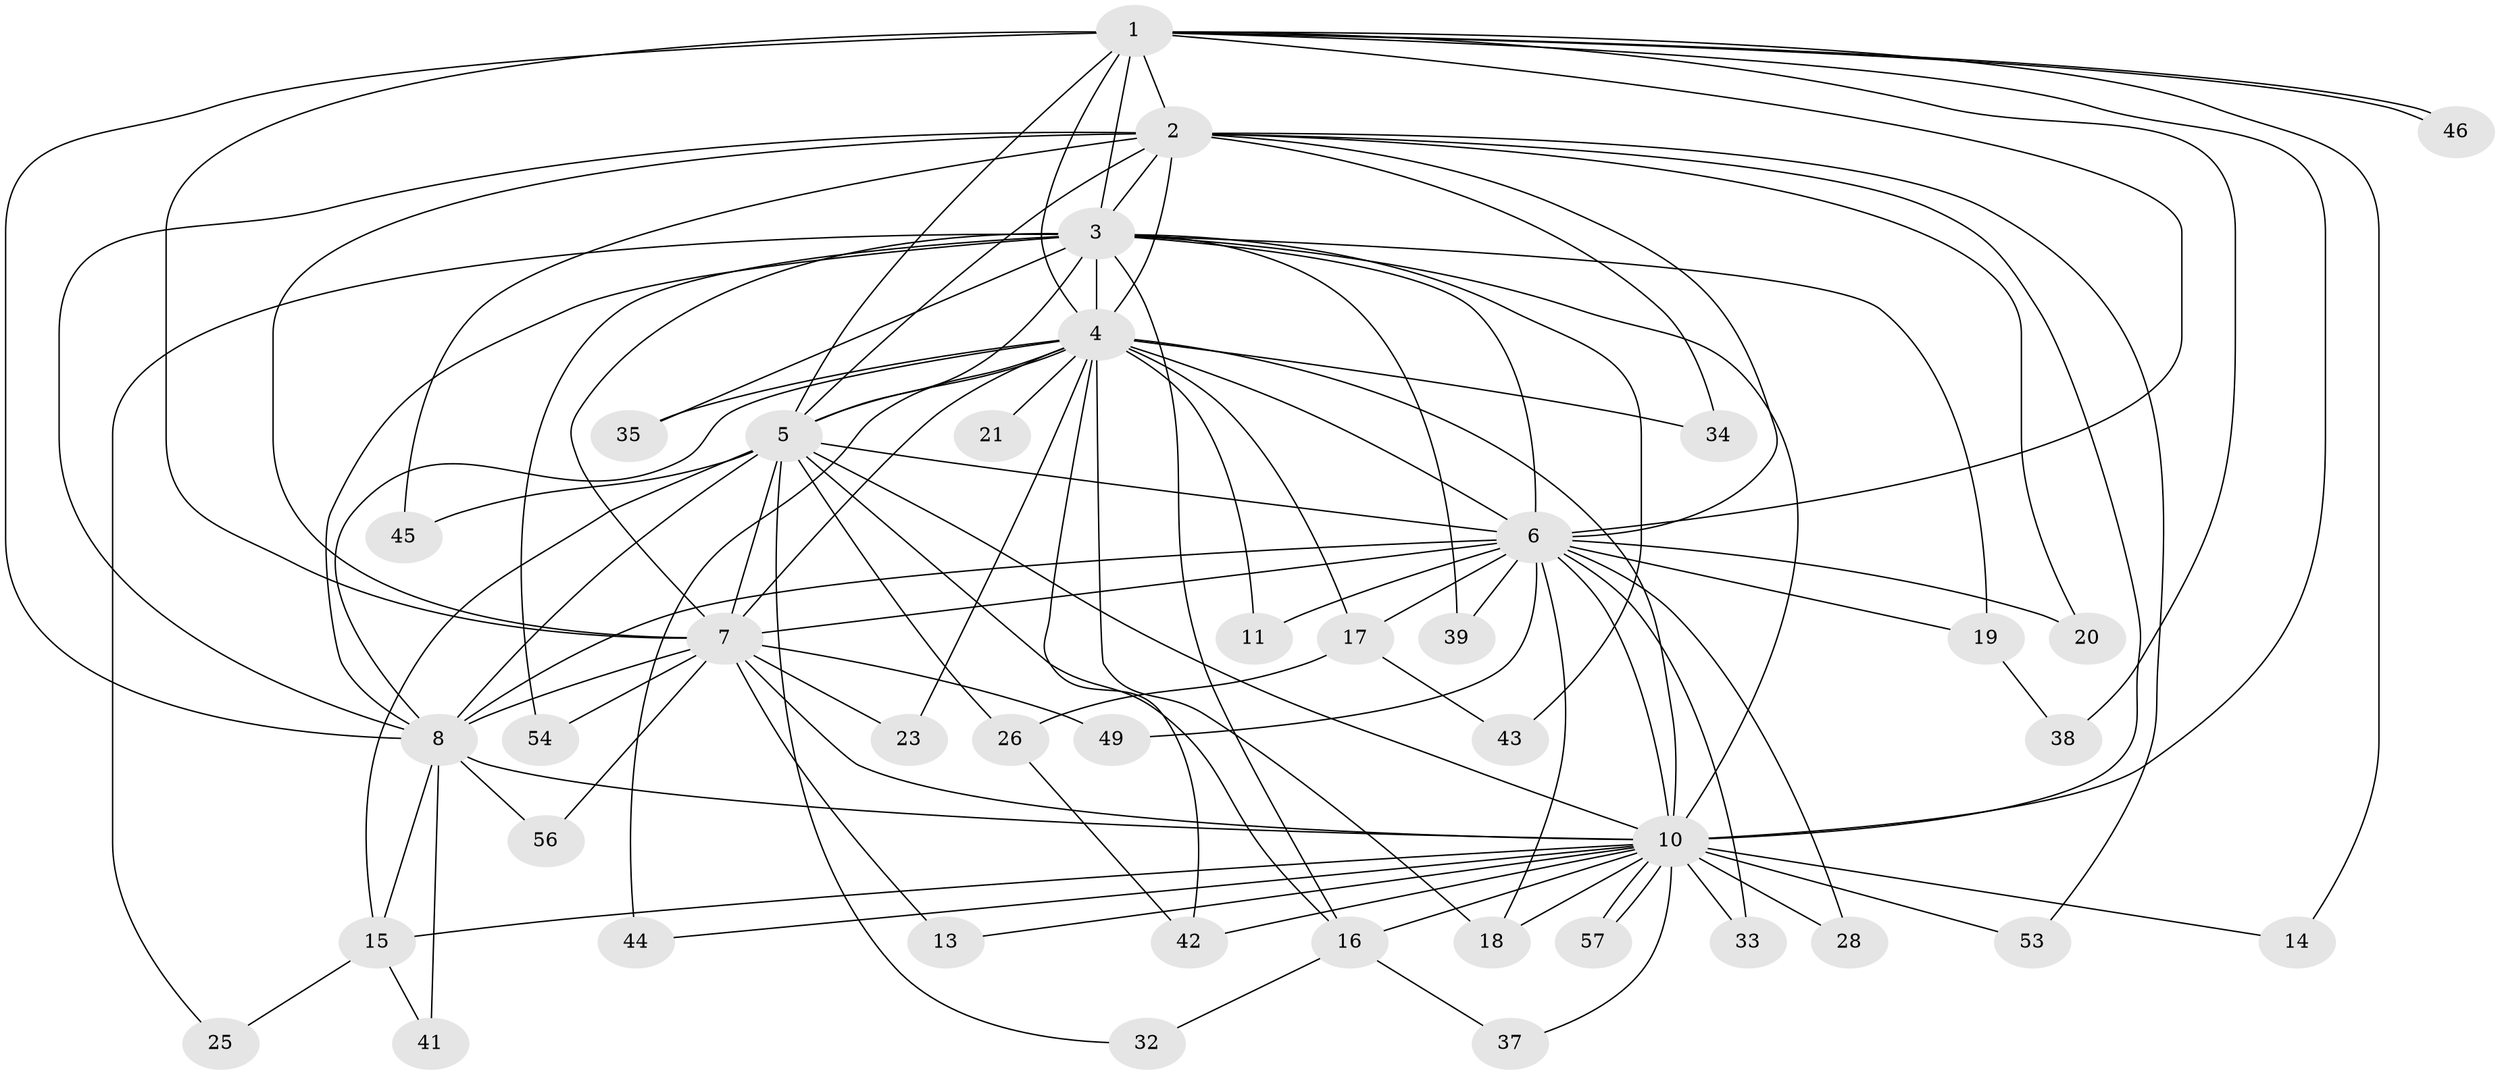 // original degree distribution, {16: 0.017543859649122806, 14: 0.03508771929824561, 18: 0.05263157894736842, 15: 0.03508771929824561, 13: 0.017543859649122806, 25: 0.017543859649122806, 2: 0.5964912280701754, 6: 0.017543859649122806, 4: 0.03508771929824561, 3: 0.17543859649122806}
// Generated by graph-tools (version 1.1) at 2025/11/02/27/25 16:11:05]
// undirected, 41 vertices, 103 edges
graph export_dot {
graph [start="1"]
  node [color=gray90,style=filled];
  1 [super="+24"];
  2 [super="+12"];
  3 [super="+55"];
  4 [super="+9"];
  5 [super="+27"];
  6 [super="+29"];
  7 [super="+22"];
  8 [super="+36"];
  10 [super="+31"];
  11;
  13;
  14;
  15 [super="+50"];
  16 [super="+30"];
  17;
  18 [super="+48"];
  19;
  20;
  21;
  23 [super="+51"];
  25;
  26;
  28 [super="+40"];
  32;
  33;
  34;
  35;
  37;
  38;
  39;
  41;
  42 [super="+52"];
  43 [super="+47"];
  44;
  45;
  46;
  49;
  53;
  54;
  56;
  57;
  1 -- 2;
  1 -- 3 [weight=2];
  1 -- 4 [weight=2];
  1 -- 5;
  1 -- 6;
  1 -- 7;
  1 -- 8;
  1 -- 10;
  1 -- 14;
  1 -- 38;
  1 -- 46;
  1 -- 46;
  2 -- 3;
  2 -- 4 [weight=2];
  2 -- 5 [weight=2];
  2 -- 6;
  2 -- 7;
  2 -- 8;
  2 -- 10;
  2 -- 20;
  2 -- 34;
  2 -- 45;
  2 -- 53;
  3 -- 4 [weight=2];
  3 -- 5;
  3 -- 6;
  3 -- 7;
  3 -- 8;
  3 -- 10;
  3 -- 16;
  3 -- 19;
  3 -- 25;
  3 -- 35;
  3 -- 39;
  3 -- 43 [weight=2];
  3 -- 54;
  4 -- 5 [weight=2];
  4 -- 6 [weight=2];
  4 -- 7 [weight=2];
  4 -- 8 [weight=3];
  4 -- 10 [weight=2];
  4 -- 17;
  4 -- 21 [weight=2];
  4 -- 23 [weight=2];
  4 -- 34;
  4 -- 35;
  4 -- 11;
  4 -- 42;
  4 -- 44;
  4 -- 18;
  5 -- 6;
  5 -- 7 [weight=2];
  5 -- 8;
  5 -- 10 [weight=2];
  5 -- 15 [weight=2];
  5 -- 16;
  5 -- 26;
  5 -- 32;
  5 -- 45;
  6 -- 7;
  6 -- 8;
  6 -- 10 [weight=2];
  6 -- 11;
  6 -- 17;
  6 -- 18;
  6 -- 19;
  6 -- 20;
  6 -- 28;
  6 -- 39;
  6 -- 49;
  6 -- 33;
  7 -- 8;
  7 -- 10;
  7 -- 13;
  7 -- 54;
  7 -- 56;
  7 -- 49;
  7 -- 23;
  8 -- 10;
  8 -- 15;
  8 -- 41;
  8 -- 56;
  10 -- 13;
  10 -- 14;
  10 -- 28 [weight=2];
  10 -- 33;
  10 -- 37;
  10 -- 42;
  10 -- 44;
  10 -- 53;
  10 -- 57;
  10 -- 57;
  10 -- 18;
  10 -- 15;
  10 -- 16;
  15 -- 25;
  15 -- 41;
  16 -- 32;
  16 -- 37;
  17 -- 26;
  17 -- 43;
  19 -- 38;
  26 -- 42;
}
